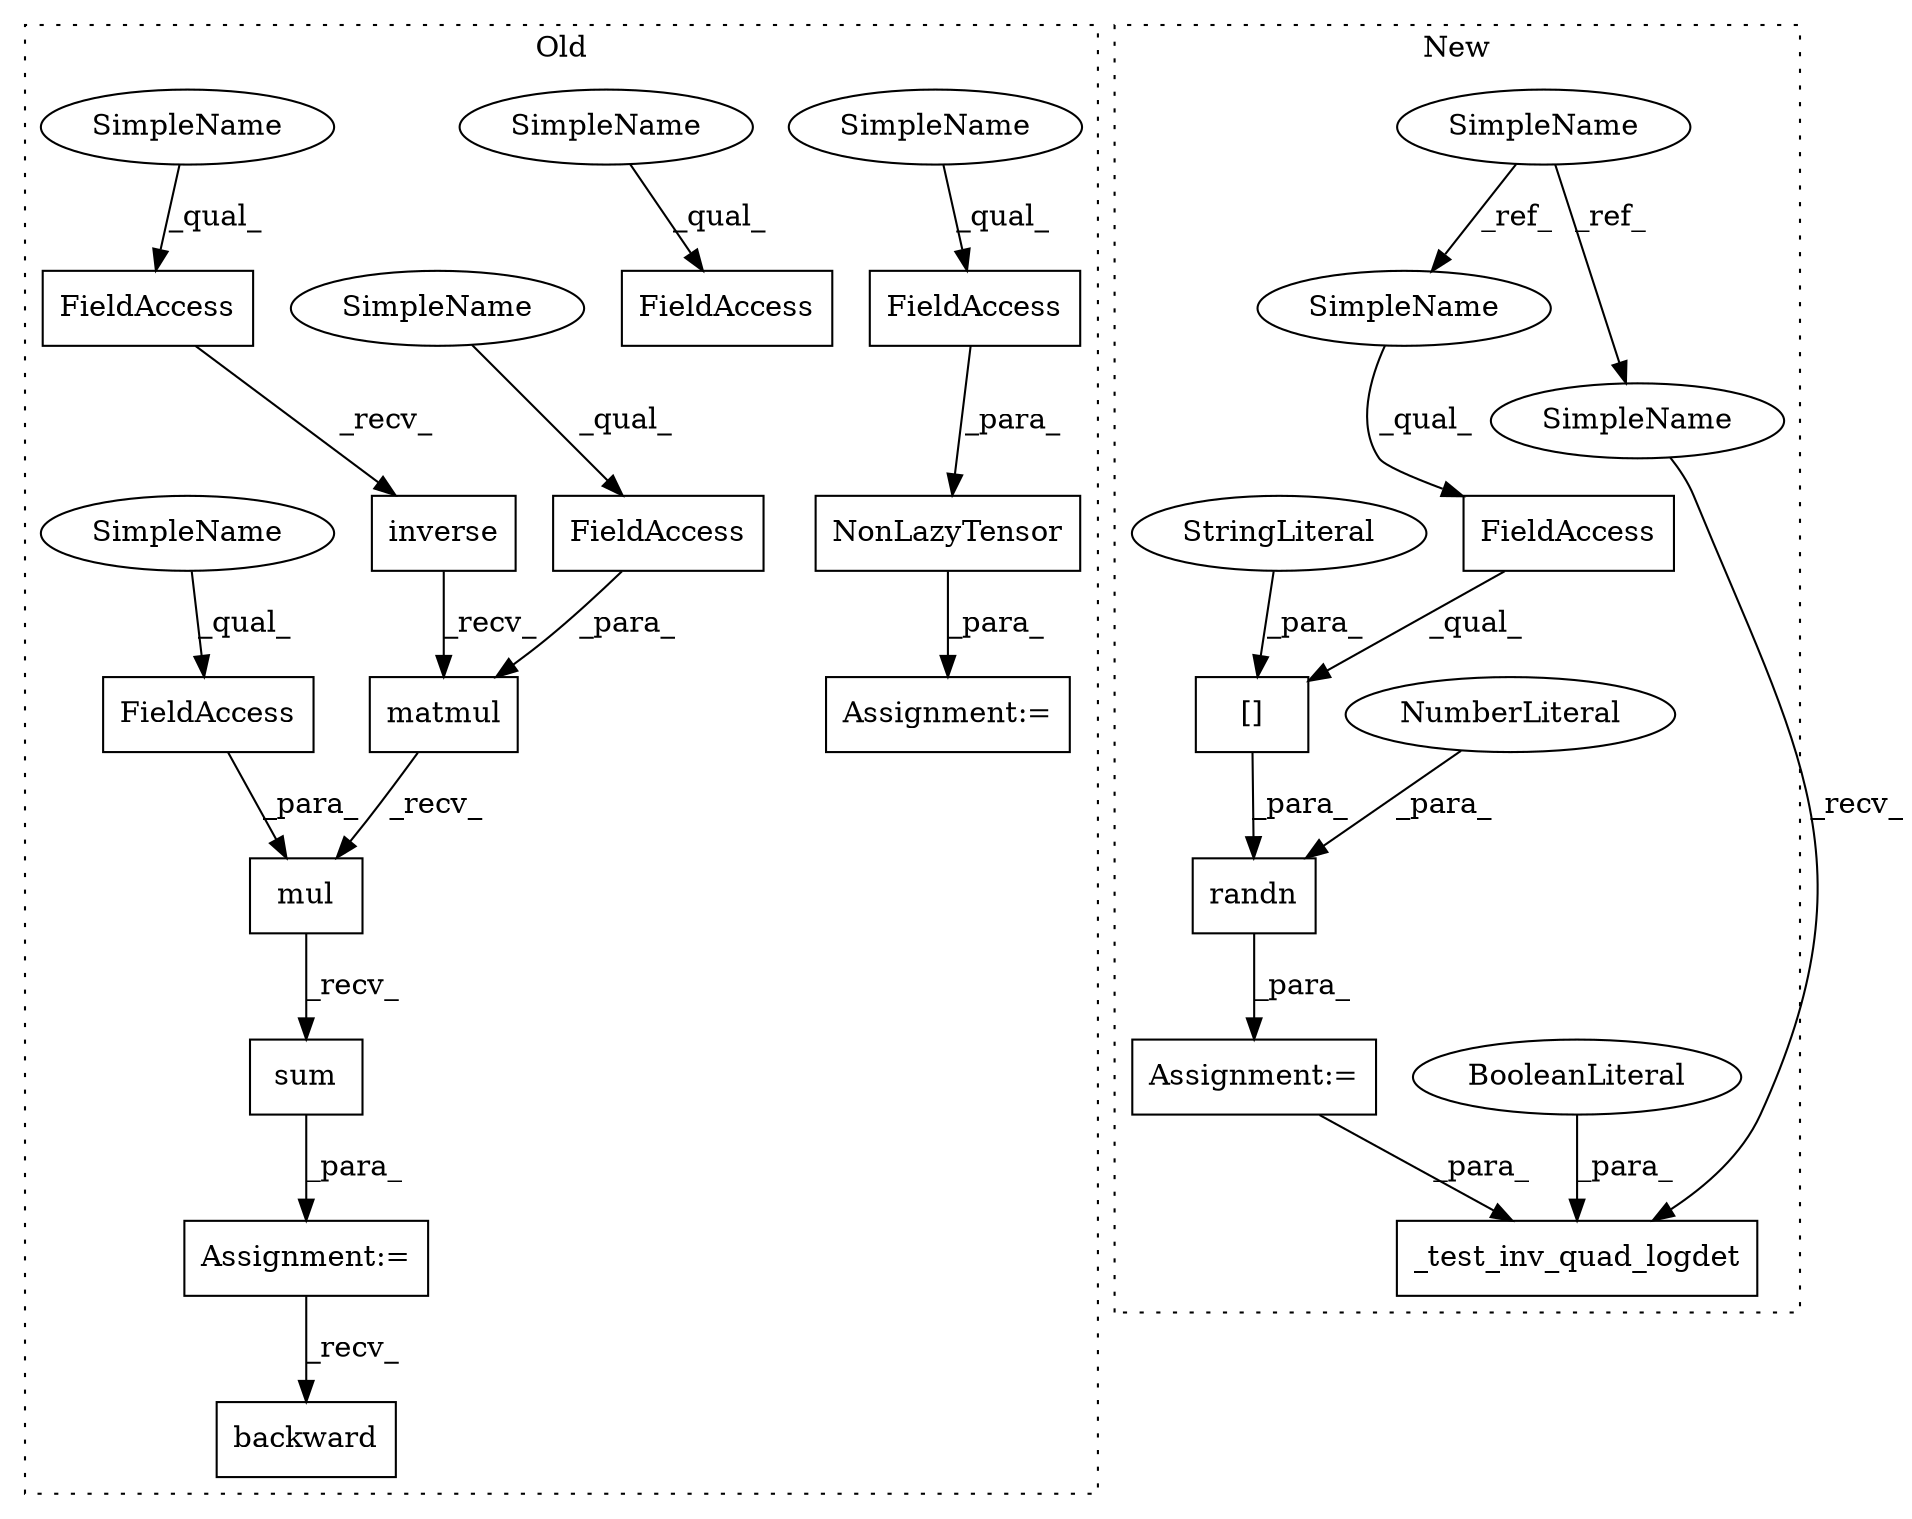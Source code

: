 digraph G {
subgraph cluster0 {
1 [label="backward" a="32" s="3645" l="10" shape="box"];
3 [label="inverse" a="32" s="3171" l="9" shape="box"];
4 [label="mul" a="32" s="3205,3224" l="4,1" shape="box"];
5 [label="FieldAccess" a="22" s="3156" l="14" shape="box"];
9 [label="FieldAccess" a="22" s="3368" l="8" shape="box"];
10 [label="NonLazyTensor" a="32" s="3354,3376" l="14,1" shape="box"];
11 [label="matmul" a="32" s="3181,3203" l="7,1" shape="box"];
13 [label="sum" a="32" s="3226" l="5" shape="box"];
14 [label="FieldAccess" a="22" s="3188" l="15" shape="box"];
15 [label="FieldAccess" a="22" s="3458" l="9" shape="box"];
16 [label="FieldAccess" a="22" s="3209" l="15" shape="box"];
17 [label="Assignment:=" a="7" s="3353" l="1" shape="box"];
19 [label="Assignment:=" a="7" s="3155" l="1" shape="box"];
25 [label="SimpleName" a="42" s="3368" l="4" shape="ellipse"];
26 [label="SimpleName" a="42" s="3458" l="4" shape="ellipse"];
27 [label="SimpleName" a="42" s="3188" l="4" shape="ellipse"];
28 [label="SimpleName" a="42" s="3209" l="4" shape="ellipse"];
29 [label="SimpleName" a="42" s="3156" l="4" shape="ellipse"];
label = "Old";
style="dotted";
}
subgraph cluster1 {
2 [label="_test_inv_quad_logdet" a="32" s="3836,3866" l="22,1" shape="box"];
6 [label="SimpleName" a="42" s="3730" l="4" shape="ellipse"];
7 [label="FieldAccess" a="22" s="3785" l="17" shape="box"];
8 [label="[]" a="2" s="3785,3821" l="18,1" shape="box"];
12 [label="BooleanLiteral" a="9" s="3862" l="4" shape="ellipse"];
18 [label="Assignment:=" a="7" s="3772" l="1" shape="box"];
20 [label="randn" a="32" s="3779,3824" l="6,1" shape="box"];
21 [label="NumberLiteral" a="34" s="3823" l="1" shape="ellipse"];
22 [label="StringLiteral" a="45" s="3803" l="18" shape="ellipse"];
23 [label="SimpleName" a="42" s="3785" l="4" shape="ellipse"];
24 [label="SimpleName" a="42" s="3831" l="4" shape="ellipse"];
label = "New";
style="dotted";
}
3 -> 11 [label="_recv_"];
4 -> 13 [label="_recv_"];
5 -> 3 [label="_recv_"];
6 -> 24 [label="_ref_"];
6 -> 23 [label="_ref_"];
7 -> 8 [label="_qual_"];
8 -> 20 [label="_para_"];
9 -> 10 [label="_para_"];
10 -> 17 [label="_para_"];
11 -> 4 [label="_recv_"];
12 -> 2 [label="_para_"];
13 -> 19 [label="_para_"];
14 -> 11 [label="_para_"];
16 -> 4 [label="_para_"];
18 -> 2 [label="_para_"];
19 -> 1 [label="_recv_"];
20 -> 18 [label="_para_"];
21 -> 20 [label="_para_"];
22 -> 8 [label="_para_"];
23 -> 7 [label="_qual_"];
24 -> 2 [label="_recv_"];
25 -> 9 [label="_qual_"];
26 -> 15 [label="_qual_"];
27 -> 14 [label="_qual_"];
28 -> 16 [label="_qual_"];
29 -> 5 [label="_qual_"];
}